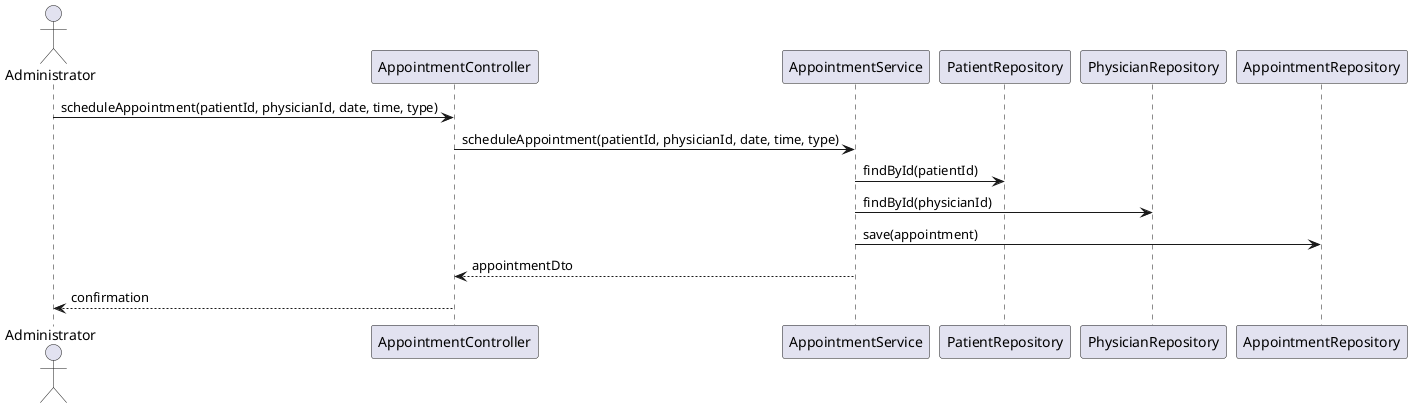 @startuml
actor Administrator
participant "AppointmentController" as Controller
participant "AppointmentService" as Service
participant "PatientRepository" as PatientRepo
participant "PhysicianRepository" as PhysicianRepo
participant "AppointmentRepository" as AppointmentRepo

Administrator -> Controller : scheduleAppointment(patientId, physicianId, date, time, type)
Controller -> Service : scheduleAppointment(patientId, physicianId, date, time, type)
Service -> PatientRepo : findById(patientId)
Service -> PhysicianRepo : findById(physicianId)
Service -> AppointmentRepo : save(appointment)
Service --> Controller : appointmentDto
Controller --> Administrator : confirmation
@enduml

